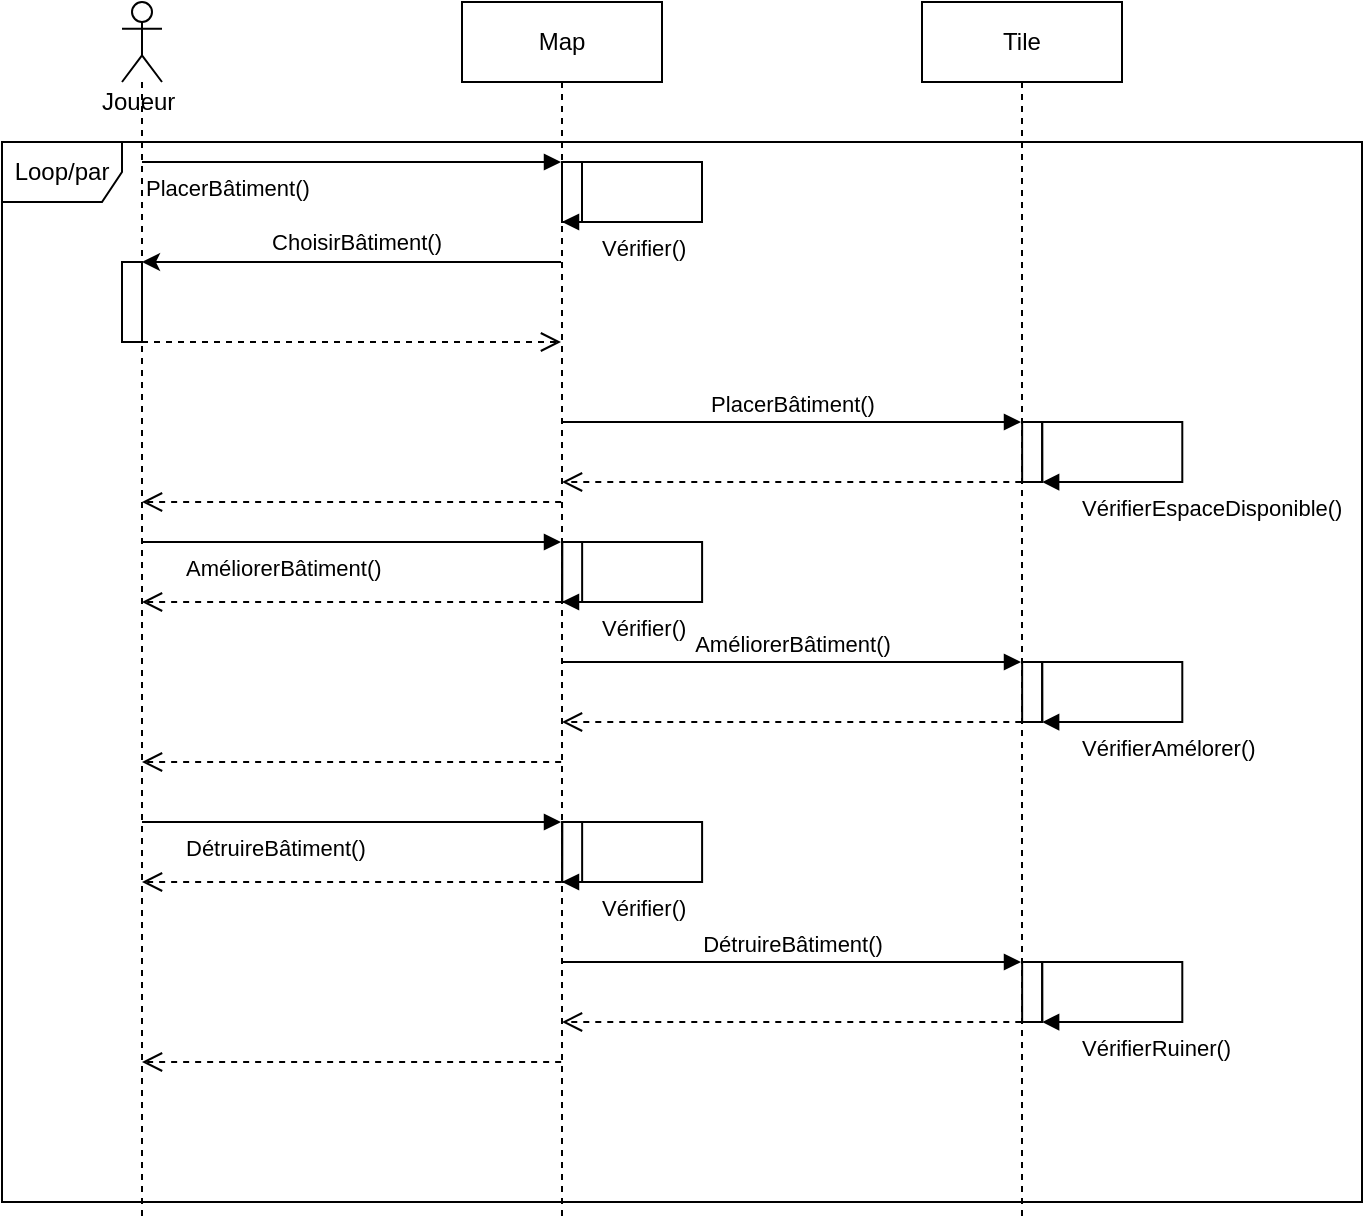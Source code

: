 <mxfile version="13.7.3" type="device"><diagram id="xBgL36jH6UnrqQo0aUa6" name="第 1 页"><mxGraphModel dx="1185" dy="715" grid="1" gridSize="10" guides="1" tooltips="1" connect="1" arrows="1" fold="1" page="1" pageScale="1" pageWidth="827" pageHeight="1169" math="0" shadow="0"><root><mxCell id="0"/><mxCell id="1" parent="0"/><mxCell id="Q8wjNOSy1MFFcOJx5Nw5-66" value="Loop/par" style="shape=umlFrame;whiteSpace=wrap;html=1;" parent="1" vertex="1"><mxGeometry x="74" y="350" width="680" height="530" as="geometry"/></mxCell><mxCell id="Q8wjNOSy1MFFcOJx5Nw5-2" value="Joueur&amp;nbsp;" style="shape=umlLifeline;participant=umlActor;perimeter=lifelinePerimeter;whiteSpace=wrap;html=1;container=1;collapsible=0;recursiveResize=0;verticalAlign=top;spacingTop=36;outlineConnect=0;size=40;" parent="1" vertex="1"><mxGeometry x="134" y="280" width="20" height="610" as="geometry"/></mxCell><mxCell id="05_KMTtWqTmmiPueYhoh-4" value="" style="html=1;points=[];perimeter=orthogonalPerimeter;" vertex="1" parent="Q8wjNOSy1MFFcOJx5Nw5-2"><mxGeometry y="130" width="10" height="40" as="geometry"/></mxCell><mxCell id="05_KMTtWqTmmiPueYhoh-2" style="edgeStyle=none;rounded=0;orthogonalLoop=1;jettySize=auto;html=1;" edge="1" parent="1" source="Q8wjNOSy1MFFcOJx5Nw5-3" target="Q8wjNOSy1MFFcOJx5Nw5-2"><mxGeometry relative="1" as="geometry"><Array as="points"><mxPoint x="260" y="410"/></Array></mxGeometry></mxCell><mxCell id="05_KMTtWqTmmiPueYhoh-3" value="ChoisirBâtiment()" style="edgeLabel;html=1;align=center;verticalAlign=middle;resizable=0;points=[];" vertex="1" connectable="0" parent="05_KMTtWqTmmiPueYhoh-2"><mxGeometry x="-0.191" y="-1" relative="1" as="geometry"><mxPoint x="-18.74" y="-9" as="offset"/></mxGeometry></mxCell><mxCell id="Q8wjNOSy1MFFcOJx5Nw5-3" value="Map" style="shape=umlLifeline;perimeter=lifelinePerimeter;whiteSpace=wrap;html=1;container=1;collapsible=0;recursiveResize=0;outlineConnect=0;" parent="1" vertex="1"><mxGeometry x="304" y="280" width="100" height="610" as="geometry"/></mxCell><mxCell id="Q8wjNOSy1MFFcOJx5Nw5-11" value="" style="html=1;points=[];perimeter=orthogonalPerimeter;" parent="Q8wjNOSy1MFFcOJx5Nw5-3" vertex="1"><mxGeometry x="50" y="80" width="10" height="30" as="geometry"/></mxCell><mxCell id="Q8wjNOSy1MFFcOJx5Nw5-19" value="PlacerBâtiment()" style="html=1;verticalAlign=bottom;endArrow=block;rounded=0;" parent="Q8wjNOSy1MFFcOJx5Nw5-3" target="Q8wjNOSy1MFFcOJx5Nw5-4" edge="1"><mxGeometry width="80" relative="1" as="geometry"><mxPoint x="50" y="210" as="sourcePoint"/><mxPoint x="130" y="210" as="targetPoint"/></mxGeometry></mxCell><mxCell id="Q8wjNOSy1MFFcOJx5Nw5-27" value="" style="html=1;points=[];perimeter=orthogonalPerimeter;" parent="Q8wjNOSy1MFFcOJx5Nw5-3" vertex="1"><mxGeometry x="50.07" y="270" width="10" height="30" as="geometry"/></mxCell><mxCell id="Q8wjNOSy1MFFcOJx5Nw5-28" value="Vérifier()" style="endArrow=block;endFill=1;html=1;edgeStyle=orthogonalEdgeStyle;align=left;verticalAlign=top;rounded=0;" parent="Q8wjNOSy1MFFcOJx5Nw5-3" edge="1"><mxGeometry x="0.826" relative="1" as="geometry"><mxPoint x="50.07" y="300" as="sourcePoint"/><mxPoint x="49.999" y="300" as="targetPoint"/><Array as="points"><mxPoint x="50.07" y="270"/><mxPoint x="120.07" y="270"/><mxPoint x="120.07" y="300"/></Array><mxPoint as="offset"/></mxGeometry></mxCell><mxCell id="Q8wjNOSy1MFFcOJx5Nw5-36" value="" style="html=1;points=[];perimeter=orthogonalPerimeter;" parent="Q8wjNOSy1MFFcOJx5Nw5-3" vertex="1"><mxGeometry x="50.07" y="410" width="10" height="30" as="geometry"/></mxCell><mxCell id="Q8wjNOSy1MFFcOJx5Nw5-37" value="Vérifier()" style="endArrow=block;endFill=1;html=1;edgeStyle=orthogonalEdgeStyle;align=left;verticalAlign=top;rounded=0;" parent="Q8wjNOSy1MFFcOJx5Nw5-3" edge="1"><mxGeometry x="0.826" relative="1" as="geometry"><mxPoint x="50.07" y="440" as="sourcePoint"/><mxPoint x="49.999" y="440" as="targetPoint"/><Array as="points"><mxPoint x="50.07" y="410"/><mxPoint x="120.07" y="410"/><mxPoint x="120.07" y="440"/></Array><mxPoint as="offset"/></mxGeometry></mxCell><mxCell id="Q8wjNOSy1MFFcOJx5Nw5-4" value="Tile" style="shape=umlLifeline;perimeter=lifelinePerimeter;whiteSpace=wrap;html=1;container=1;collapsible=0;recursiveResize=0;outlineConnect=0;" parent="1" vertex="1"><mxGeometry x="534" y="280" width="100" height="610" as="geometry"/></mxCell><mxCell id="Q8wjNOSy1MFFcOJx5Nw5-20" value="" style="html=1;points=[];perimeter=orthogonalPerimeter;" parent="Q8wjNOSy1MFFcOJx5Nw5-4" vertex="1"><mxGeometry x="50.07" y="210" width="10" height="30" as="geometry"/></mxCell><mxCell id="Q8wjNOSy1MFFcOJx5Nw5-21" value="VérifierEspaceDisponible()" style="endArrow=block;endFill=1;html=1;edgeStyle=orthogonalEdgeStyle;align=left;verticalAlign=top;rounded=0;" parent="Q8wjNOSy1MFFcOJx5Nw5-4" edge="1"><mxGeometry x="0.826" relative="1" as="geometry"><mxPoint x="60.14" y="240.02" as="sourcePoint"/><mxPoint x="60.069" y="240.02" as="targetPoint"/><Array as="points"><mxPoint x="60.14" y="210.02"/><mxPoint x="130.14" y="210.02"/><mxPoint x="130.14" y="240.02"/></Array><mxPoint as="offset"/></mxGeometry></mxCell><mxCell id="Q8wjNOSy1MFFcOJx5Nw5-31" value="" style="html=1;points=[];perimeter=orthogonalPerimeter;" parent="Q8wjNOSy1MFFcOJx5Nw5-4" vertex="1"><mxGeometry x="50.07" y="330" width="10" height="30" as="geometry"/></mxCell><mxCell id="Q8wjNOSy1MFFcOJx5Nw5-32" value="VérifierAmélorer()" style="endArrow=block;endFill=1;html=1;edgeStyle=orthogonalEdgeStyle;align=left;verticalAlign=top;rounded=0;" parent="Q8wjNOSy1MFFcOJx5Nw5-4" edge="1"><mxGeometry x="0.826" relative="1" as="geometry"><mxPoint x="60.14" y="360.02" as="sourcePoint"/><mxPoint x="60.069" y="360.02" as="targetPoint"/><Array as="points"><mxPoint x="60.14" y="330.02"/><mxPoint x="130.14" y="330.02"/><mxPoint x="130.14" y="360.02"/></Array><mxPoint as="offset"/></mxGeometry></mxCell><mxCell id="Q8wjNOSy1MFFcOJx5Nw5-41" value="" style="html=1;points=[];perimeter=orthogonalPerimeter;" parent="Q8wjNOSy1MFFcOJx5Nw5-4" vertex="1"><mxGeometry x="50.07" y="480" width="10" height="30" as="geometry"/></mxCell><mxCell id="Q8wjNOSy1MFFcOJx5Nw5-42" value="VérifierRuiner()" style="endArrow=block;endFill=1;html=1;edgeStyle=orthogonalEdgeStyle;align=left;verticalAlign=top;rounded=0;" parent="Q8wjNOSy1MFFcOJx5Nw5-4" edge="1"><mxGeometry x="0.826" relative="1" as="geometry"><mxPoint x="60.14" y="510.02" as="sourcePoint"/><mxPoint x="60.069" y="510.02" as="targetPoint"/><Array as="points"><mxPoint x="60.14" y="480.02"/><mxPoint x="130.14" y="480.02"/><mxPoint x="130.14" y="510.02"/></Array><mxPoint as="offset"/></mxGeometry></mxCell><mxCell id="Q8wjNOSy1MFFcOJx5Nw5-5" value="PlacerBâtiment()" style="endArrow=block;endFill=1;html=1;edgeStyle=orthogonalEdgeStyle;align=left;verticalAlign=top;rounded=0;" parent="1" target="Q8wjNOSy1MFFcOJx5Nw5-3" edge="1"><mxGeometry x="-1" relative="1" as="geometry"><mxPoint x="144" y="360" as="sourcePoint"/><mxPoint x="304" y="360" as="targetPoint"/><Array as="points"><mxPoint x="284" y="360"/><mxPoint x="284" y="360"/></Array></mxGeometry></mxCell><mxCell id="Q8wjNOSy1MFFcOJx5Nw5-12" value="Vérifier()" style="endArrow=block;endFill=1;html=1;edgeStyle=orthogonalEdgeStyle;align=left;verticalAlign=top;rounded=0;" parent="1" target="Q8wjNOSy1MFFcOJx5Nw5-3" edge="1"><mxGeometry x="0.826" relative="1" as="geometry"><mxPoint x="354" y="390" as="sourcePoint"/><mxPoint x="414" y="520" as="targetPoint"/><Array as="points"><mxPoint x="354" y="360"/><mxPoint x="424" y="360"/><mxPoint x="424" y="390"/></Array><mxPoint as="offset"/></mxGeometry></mxCell><mxCell id="Q8wjNOSy1MFFcOJx5Nw5-18" value="" style="html=1;verticalAlign=bottom;endArrow=open;dashed=1;endSize=8;rounded=0;" parent="1" target="Q8wjNOSy1MFFcOJx5Nw5-3" edge="1" source="Q8wjNOSy1MFFcOJx5Nw5-2"><mxGeometry y="10" relative="1" as="geometry"><mxPoint x="583.57" y="450" as="sourcePoint"/><mxPoint x="373.999" y="450" as="targetPoint"/><Array as="points"><mxPoint x="260" y="450"/><mxPoint x="290" y="450"/></Array><mxPoint as="offset"/></mxGeometry></mxCell><mxCell id="Q8wjNOSy1MFFcOJx5Nw5-22" value="" style="html=1;verticalAlign=bottom;endArrow=open;dashed=1;endSize=8;rounded=0;" parent="1" edge="1"><mxGeometry y="10" relative="1" as="geometry"><mxPoint x="583.64" y="520" as="sourcePoint"/><mxPoint x="354" y="520" as="targetPoint"/><Array as="points"><mxPoint x="514.14" y="520"/><mxPoint x="434.14" y="520"/></Array><mxPoint as="offset"/></mxGeometry></mxCell><mxCell id="Q8wjNOSy1MFFcOJx5Nw5-23" value="" style="html=1;verticalAlign=bottom;endArrow=open;dashed=1;endSize=8;rounded=0;" parent="1" edge="1"><mxGeometry y="10" relative="1" as="geometry"><mxPoint x="353.57" y="530" as="sourcePoint"/><mxPoint x="143.999" y="530" as="targetPoint"/><Array as="points"><mxPoint x="284.07" y="530"/><mxPoint x="204.07" y="530"/></Array><mxPoint as="offset"/></mxGeometry></mxCell><mxCell id="Q8wjNOSy1MFFcOJx5Nw5-24" value="AméliorerBâtiment()" style="endArrow=block;endFill=1;html=1;edgeStyle=orthogonalEdgeStyle;align=left;verticalAlign=top;rounded=0;" parent="1" edge="1"><mxGeometry x="-0.809" relative="1" as="geometry"><mxPoint x="144" y="550" as="sourcePoint"/><mxPoint x="353.5" y="550" as="targetPoint"/><Array as="points"><mxPoint x="284" y="550"/><mxPoint x="284" y="550"/></Array><mxPoint as="offset"/></mxGeometry></mxCell><mxCell id="Q8wjNOSy1MFFcOJx5Nw5-29" value="" style="html=1;verticalAlign=bottom;endArrow=open;dashed=1;endSize=8;rounded=0;" parent="1" edge="1"><mxGeometry y="10" relative="1" as="geometry"><mxPoint x="353.57" y="580" as="sourcePoint"/><mxPoint x="143.999" y="580" as="targetPoint"/><Array as="points"><mxPoint x="284.07" y="580"/><mxPoint x="204.07" y="580"/></Array><mxPoint as="offset"/></mxGeometry></mxCell><mxCell id="Q8wjNOSy1MFFcOJx5Nw5-30" value="AméliorerBâtiment()" style="html=1;verticalAlign=bottom;endArrow=block;rounded=0;" parent="1" edge="1"><mxGeometry width="80" relative="1" as="geometry"><mxPoint x="354" y="610" as="sourcePoint"/><mxPoint x="583.5" y="610" as="targetPoint"/></mxGeometry></mxCell><mxCell id="Q8wjNOSy1MFFcOJx5Nw5-33" value="" style="html=1;verticalAlign=bottom;endArrow=open;dashed=1;endSize=8;rounded=0;" parent="1" edge="1"><mxGeometry y="10" relative="1" as="geometry"><mxPoint x="583.64" y="640" as="sourcePoint"/><mxPoint x="354" y="640" as="targetPoint"/><Array as="points"><mxPoint x="514.14" y="640"/><mxPoint x="434.14" y="640"/></Array><mxPoint as="offset"/></mxGeometry></mxCell><mxCell id="Q8wjNOSy1MFFcOJx5Nw5-34" value="" style="html=1;verticalAlign=bottom;endArrow=open;dashed=1;endSize=8;rounded=0;" parent="1" edge="1"><mxGeometry y="10" relative="1" as="geometry"><mxPoint x="353.57" y="660" as="sourcePoint"/><mxPoint x="143.999" y="660" as="targetPoint"/><Array as="points"><mxPoint x="284.07" y="660"/><mxPoint x="204.07" y="660"/></Array><mxPoint as="offset"/></mxGeometry></mxCell><mxCell id="Q8wjNOSy1MFFcOJx5Nw5-35" value="DétruireBâtiment()" style="endArrow=block;endFill=1;html=1;edgeStyle=orthogonalEdgeStyle;align=left;verticalAlign=top;rounded=0;" parent="1" edge="1"><mxGeometry x="-0.809" relative="1" as="geometry"><mxPoint x="144" y="690" as="sourcePoint"/><mxPoint x="353.5" y="690" as="targetPoint"/><Array as="points"><mxPoint x="284" y="690"/><mxPoint x="284" y="690"/></Array><mxPoint as="offset"/></mxGeometry></mxCell><mxCell id="Q8wjNOSy1MFFcOJx5Nw5-38" value="DétruireBâtiment()" style="html=1;verticalAlign=bottom;endArrow=block;rounded=0;" parent="1" edge="1"><mxGeometry width="80" relative="1" as="geometry"><mxPoint x="354" y="760.0" as="sourcePoint"/><mxPoint x="583.5" y="760.0" as="targetPoint"/></mxGeometry></mxCell><mxCell id="Q8wjNOSy1MFFcOJx5Nw5-43" value="" style="html=1;verticalAlign=bottom;endArrow=open;dashed=1;endSize=8;rounded=0;" parent="1" edge="1"><mxGeometry y="10" relative="1" as="geometry"><mxPoint x="583.64" y="790" as="sourcePoint"/><mxPoint x="354" y="790" as="targetPoint"/><Array as="points"><mxPoint x="514.14" y="790"/><mxPoint x="434.14" y="790"/></Array><mxPoint as="offset"/></mxGeometry></mxCell><mxCell id="Q8wjNOSy1MFFcOJx5Nw5-44" value="" style="html=1;verticalAlign=bottom;endArrow=open;dashed=1;endSize=8;rounded=0;" parent="1" edge="1"><mxGeometry y="10" relative="1" as="geometry"><mxPoint x="353.57" y="810" as="sourcePoint"/><mxPoint x="143.999" y="810" as="targetPoint"/><Array as="points"><mxPoint x="284.07" y="810"/><mxPoint x="204.07" y="810"/></Array><mxPoint as="offset"/></mxGeometry></mxCell><mxCell id="Q8wjNOSy1MFFcOJx5Nw5-55" value="" style="html=1;verticalAlign=bottom;endArrow=open;dashed=1;endSize=8;rounded=0;" parent="1" edge="1"><mxGeometry y="10" relative="1" as="geometry"><mxPoint x="353.57" y="720" as="sourcePoint"/><mxPoint x="143.999" y="720" as="targetPoint"/><Array as="points"><mxPoint x="284.07" y="720"/><mxPoint x="204.07" y="720"/></Array><mxPoint as="offset"/></mxGeometry></mxCell></root></mxGraphModel></diagram></mxfile>